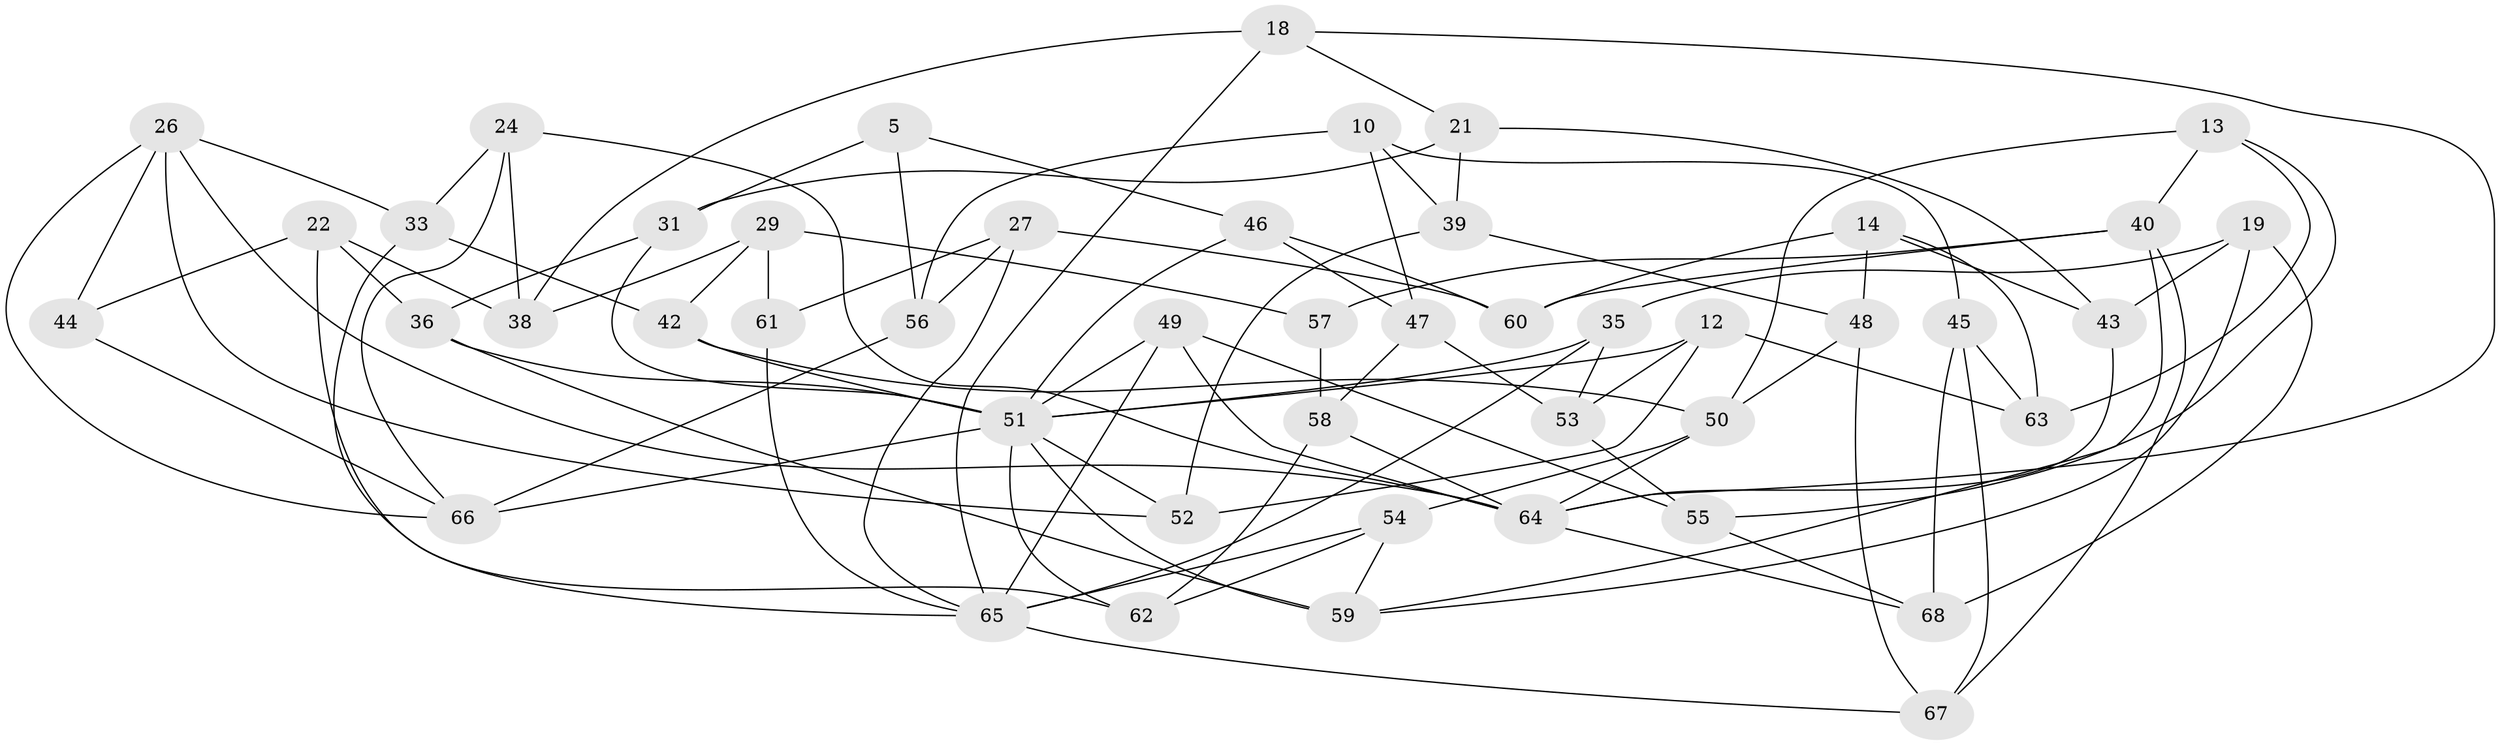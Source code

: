 // original degree distribution, {4: 1.0}
// Generated by graph-tools (version 1.1) at 2025/00/03/04/25 22:00:58]
// undirected, 47 vertices, 102 edges
graph export_dot {
graph [start="1"]
  node [color=gray90,style=filled];
  5;
  10;
  12;
  13;
  14;
  18;
  19;
  21;
  22;
  24;
  26 [super="+11"];
  27 [super="+9"];
  29;
  31;
  33;
  35;
  36;
  38;
  39;
  40 [super="+28"];
  42 [super="+3+20"];
  43;
  44;
  45;
  46 [super="+25"];
  47;
  48;
  49;
  50 [super="+17"];
  51 [super="+37+32"];
  52;
  53;
  54;
  55;
  56 [super="+1"];
  57;
  58;
  59 [super="+34"];
  60 [super="+15"];
  61;
  62;
  63;
  64 [super="+4+23"];
  65 [super="+8"];
  66 [super="+41"];
  67;
  68;
  5 -- 31;
  5 -- 46;
  5 -- 56 [weight=2];
  10 -- 45;
  10 -- 47;
  10 -- 39;
  10 -- 56;
  12 -- 52;
  12 -- 63;
  12 -- 53;
  12 -- 51;
  13 -- 55;
  13 -- 63;
  13 -- 40;
  13 -- 50;
  14 -- 63;
  14 -- 48;
  14 -- 43;
  14 -- 60;
  18 -- 38;
  18 -- 21;
  18 -- 64;
  18 -- 65;
  19 -- 59;
  19 -- 43;
  19 -- 35;
  19 -- 68;
  21 -- 39;
  21 -- 31;
  21 -- 43;
  22 -- 38;
  22 -- 44;
  22 -- 36;
  22 -- 62;
  24 -- 33;
  24 -- 38;
  24 -- 66;
  24 -- 64;
  26 -- 44 [weight=2];
  26 -- 52;
  26 -- 33;
  26 -- 66;
  26 -- 64;
  27 -- 61 [weight=2];
  27 -- 65;
  27 -- 56;
  27 -- 60 [weight=2];
  29 -- 57;
  29 -- 61;
  29 -- 38;
  29 -- 42;
  31 -- 36;
  31 -- 51;
  33 -- 65;
  33 -- 42;
  35 -- 53;
  35 -- 51;
  35 -- 65;
  36 -- 59;
  36 -- 51;
  39 -- 52;
  39 -- 48;
  40 -- 67;
  40 -- 57 [weight=2];
  40 -- 59;
  40 -- 60;
  42 -- 50 [weight=2];
  42 -- 51 [weight=4];
  43 -- 64;
  44 -- 66;
  45 -- 63;
  45 -- 67;
  45 -- 68;
  46 -- 60 [weight=2];
  46 -- 47;
  46 -- 51 [weight=2];
  47 -- 58;
  47 -- 53;
  48 -- 50;
  48 -- 67;
  49 -- 64;
  49 -- 55;
  49 -- 65;
  49 -- 51;
  50 -- 54;
  50 -- 64;
  51 -- 52;
  51 -- 66;
  51 -- 62;
  51 -- 59 [weight=2];
  53 -- 55;
  54 -- 62;
  54 -- 59;
  54 -- 65;
  55 -- 68;
  56 -- 66 [weight=2];
  57 -- 58;
  58 -- 64;
  58 -- 62;
  61 -- 65;
  64 -- 68;
  65 -- 67;
}
